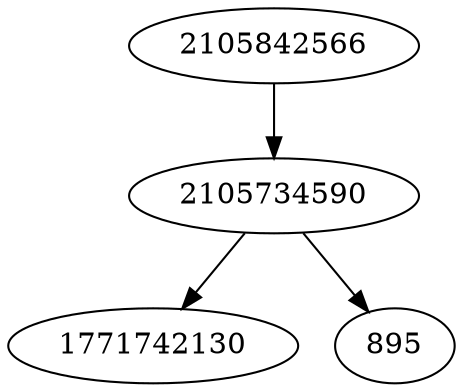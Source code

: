strict digraph  {
1771742130;
2105734590;
2105842566;
895;
2105734590 -> 895;
2105734590 -> 1771742130;
2105842566 -> 2105734590;
}

